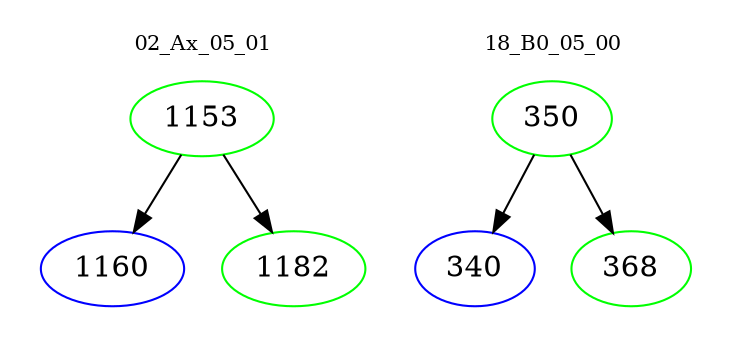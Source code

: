 digraph{
subgraph cluster_0 {
color = white
label = "02_Ax_05_01";
fontsize=10;
T0_1153 [label="1153", color="green"]
T0_1153 -> T0_1160 [color="black"]
T0_1160 [label="1160", color="blue"]
T0_1153 -> T0_1182 [color="black"]
T0_1182 [label="1182", color="green"]
}
subgraph cluster_1 {
color = white
label = "18_B0_05_00";
fontsize=10;
T1_350 [label="350", color="green"]
T1_350 -> T1_340 [color="black"]
T1_340 [label="340", color="blue"]
T1_350 -> T1_368 [color="black"]
T1_368 [label="368", color="green"]
}
}

